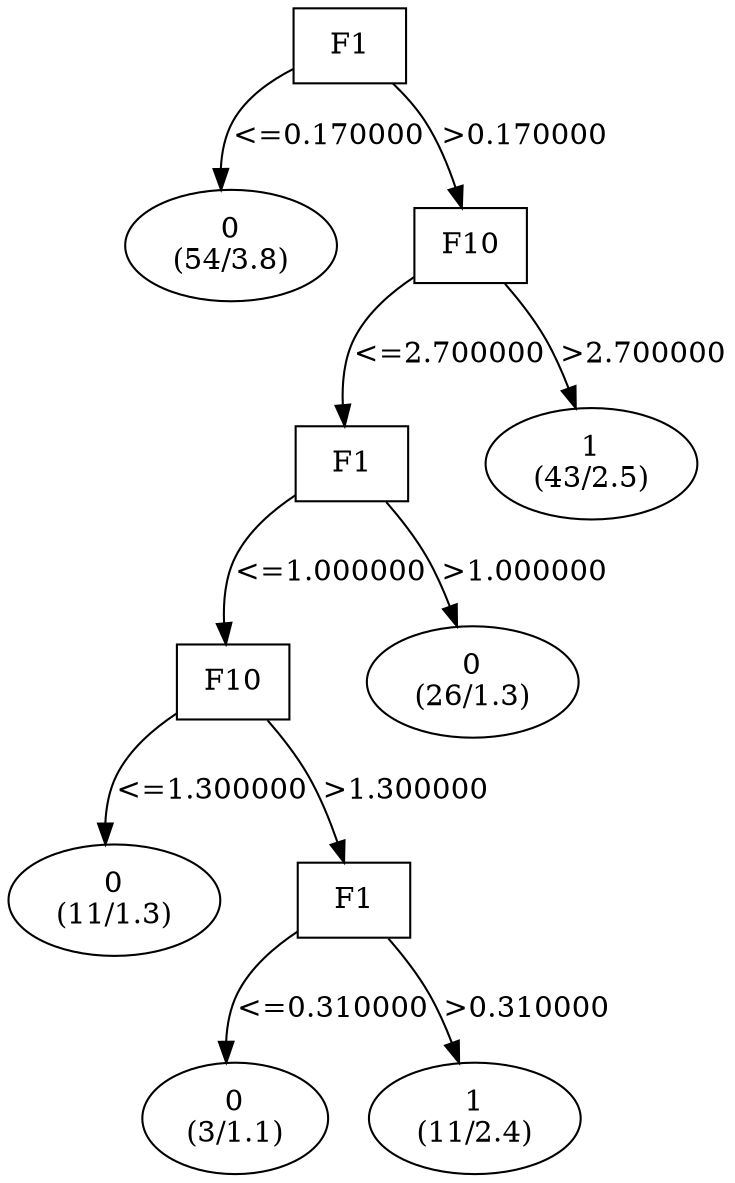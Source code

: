 digraph YaDT {
n0 [ shape=box, label="F1\n"]
n0 -> n1 [label="<=0.170000"]
n1 [ shape=ellipse, label="0\n(54/3.8)"]
n0 -> n2 [label=">0.170000"]
n2 [ shape=box, label="F10\n"]
n2 -> n3 [label="<=2.700000"]
n3 [ shape=box, label="F1\n"]
n3 -> n4 [label="<=1.000000"]
n4 [ shape=box, label="F10\n"]
n4 -> n5 [label="<=1.300000"]
n5 [ shape=ellipse, label="0\n(11/1.3)"]
n4 -> n6 [label=">1.300000"]
n6 [ shape=box, label="F1\n"]
n6 -> n7 [label="<=0.310000"]
n7 [ shape=ellipse, label="0\n(3/1.1)"]
n6 -> n8 [label=">0.310000"]
n8 [ shape=ellipse, label="1\n(11/2.4)"]
n3 -> n11 [label=">1.000000"]
n11 [ shape=ellipse, label="0\n(26/1.3)"]
n2 -> n13 [label=">2.700000"]
n13 [ shape=ellipse, label="1\n(43/2.5)"]
}
